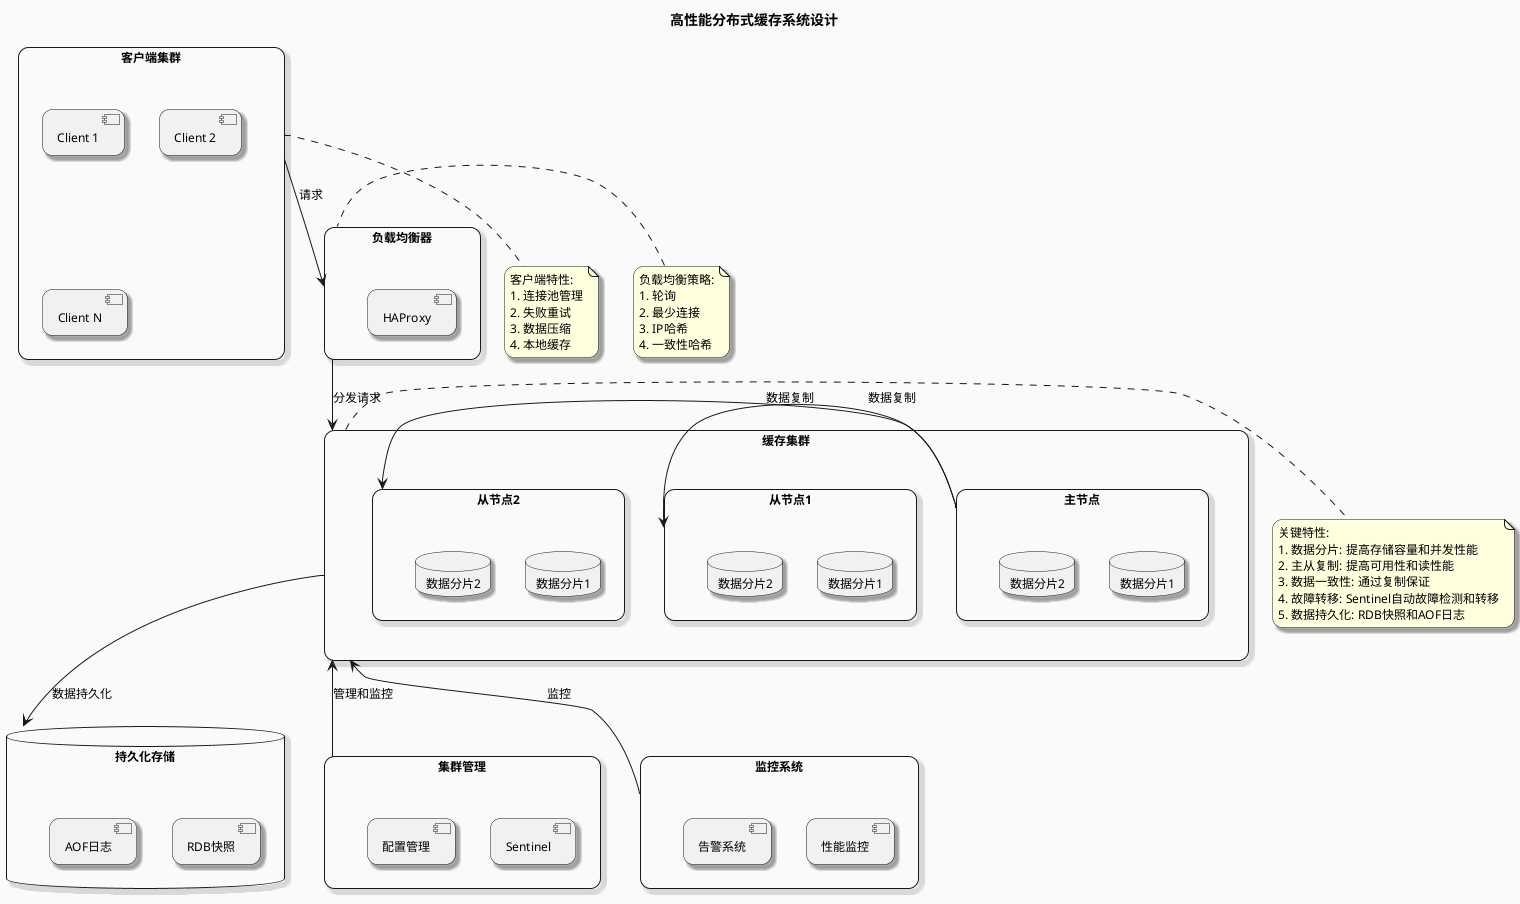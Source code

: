 @startuml Distributed Cache System Design

skinparam backgroundColor #FAFAFA
skinparam handwritten false
skinparam defaultFontName Arial
skinparam defaultFontSize 12
skinparam roundcorner 20
skinparam shadowing true

title 高性能分布式缓存系统设计

' 客户端
RECTANGLE "客户端集群" as Clients {
    [Client 1]
    [Client 2]
    [Client N]
}

' 负载均衡器
RECTANGLE "负载均衡器" as LB {
    [HAProxy]
}

' 缓存集群
RECTANGLE "缓存集群" as CacheCluster {
    RECTANGLE "主节点" as Master {
        database "数据分片1" as Shard1_M
        database "数据分片2" as Shard2_M
    }
    RECTANGLE "从节点1" as Slave1 {
        database "数据分片1" as Shard1_S1
        database "数据分片2" as Shard2_S1
    }
    RECTANGLE "从节点2" as Slave2 {
        database "数据分片1" as Shard1_S2
        database "数据分片2" as Shard2_S2
    }
}

' 持久化存储
database "持久化存储" as Storage {
    [RDB快照]
    [AOF日志]
}

' 集群管理
RECTANGLE "集群管理" as ClusterManagement {
    [Sentinel]
    [配置管理]
}

' 监控系统
RECTANGLE "监控系统" as Monitoring {
    [性能监控]
    [告警系统]
}

' 连接关系
Clients -down-> LB : 请求
LB -down-> CacheCluster : 分发请求
Master -right-> Slave1 : 数据复制
Master -right-> Slave2 : 数据复制
CacheCluster -down-> Storage : 数据持久化
ClusterManagement -up-> CacheCluster : 管理和监控
Monitoring -up-> CacheCluster : 监控

note right of CacheCluster
  关键特性:
  1. 数据分片: 提高存储容量和并发性能
  2. 主从复制: 提高可用性和读性能
  3. 数据一致性: 通过复制保证
  4. 故障转移: Sentinel自动故障检测和转移
  5. 数据持久化: RDB快照和AOF日志
end note

note left of LB
  负载均衡策略:
  1. 轮询
  2. 最少连接
  3. IP哈希
  4. 一致性哈希
end note

note bottom of Clients
  客户端特性:
  1. 连接池管理
  2. 失败重试
  3. 数据压缩
  4. 本地缓存
end note

@enduml
